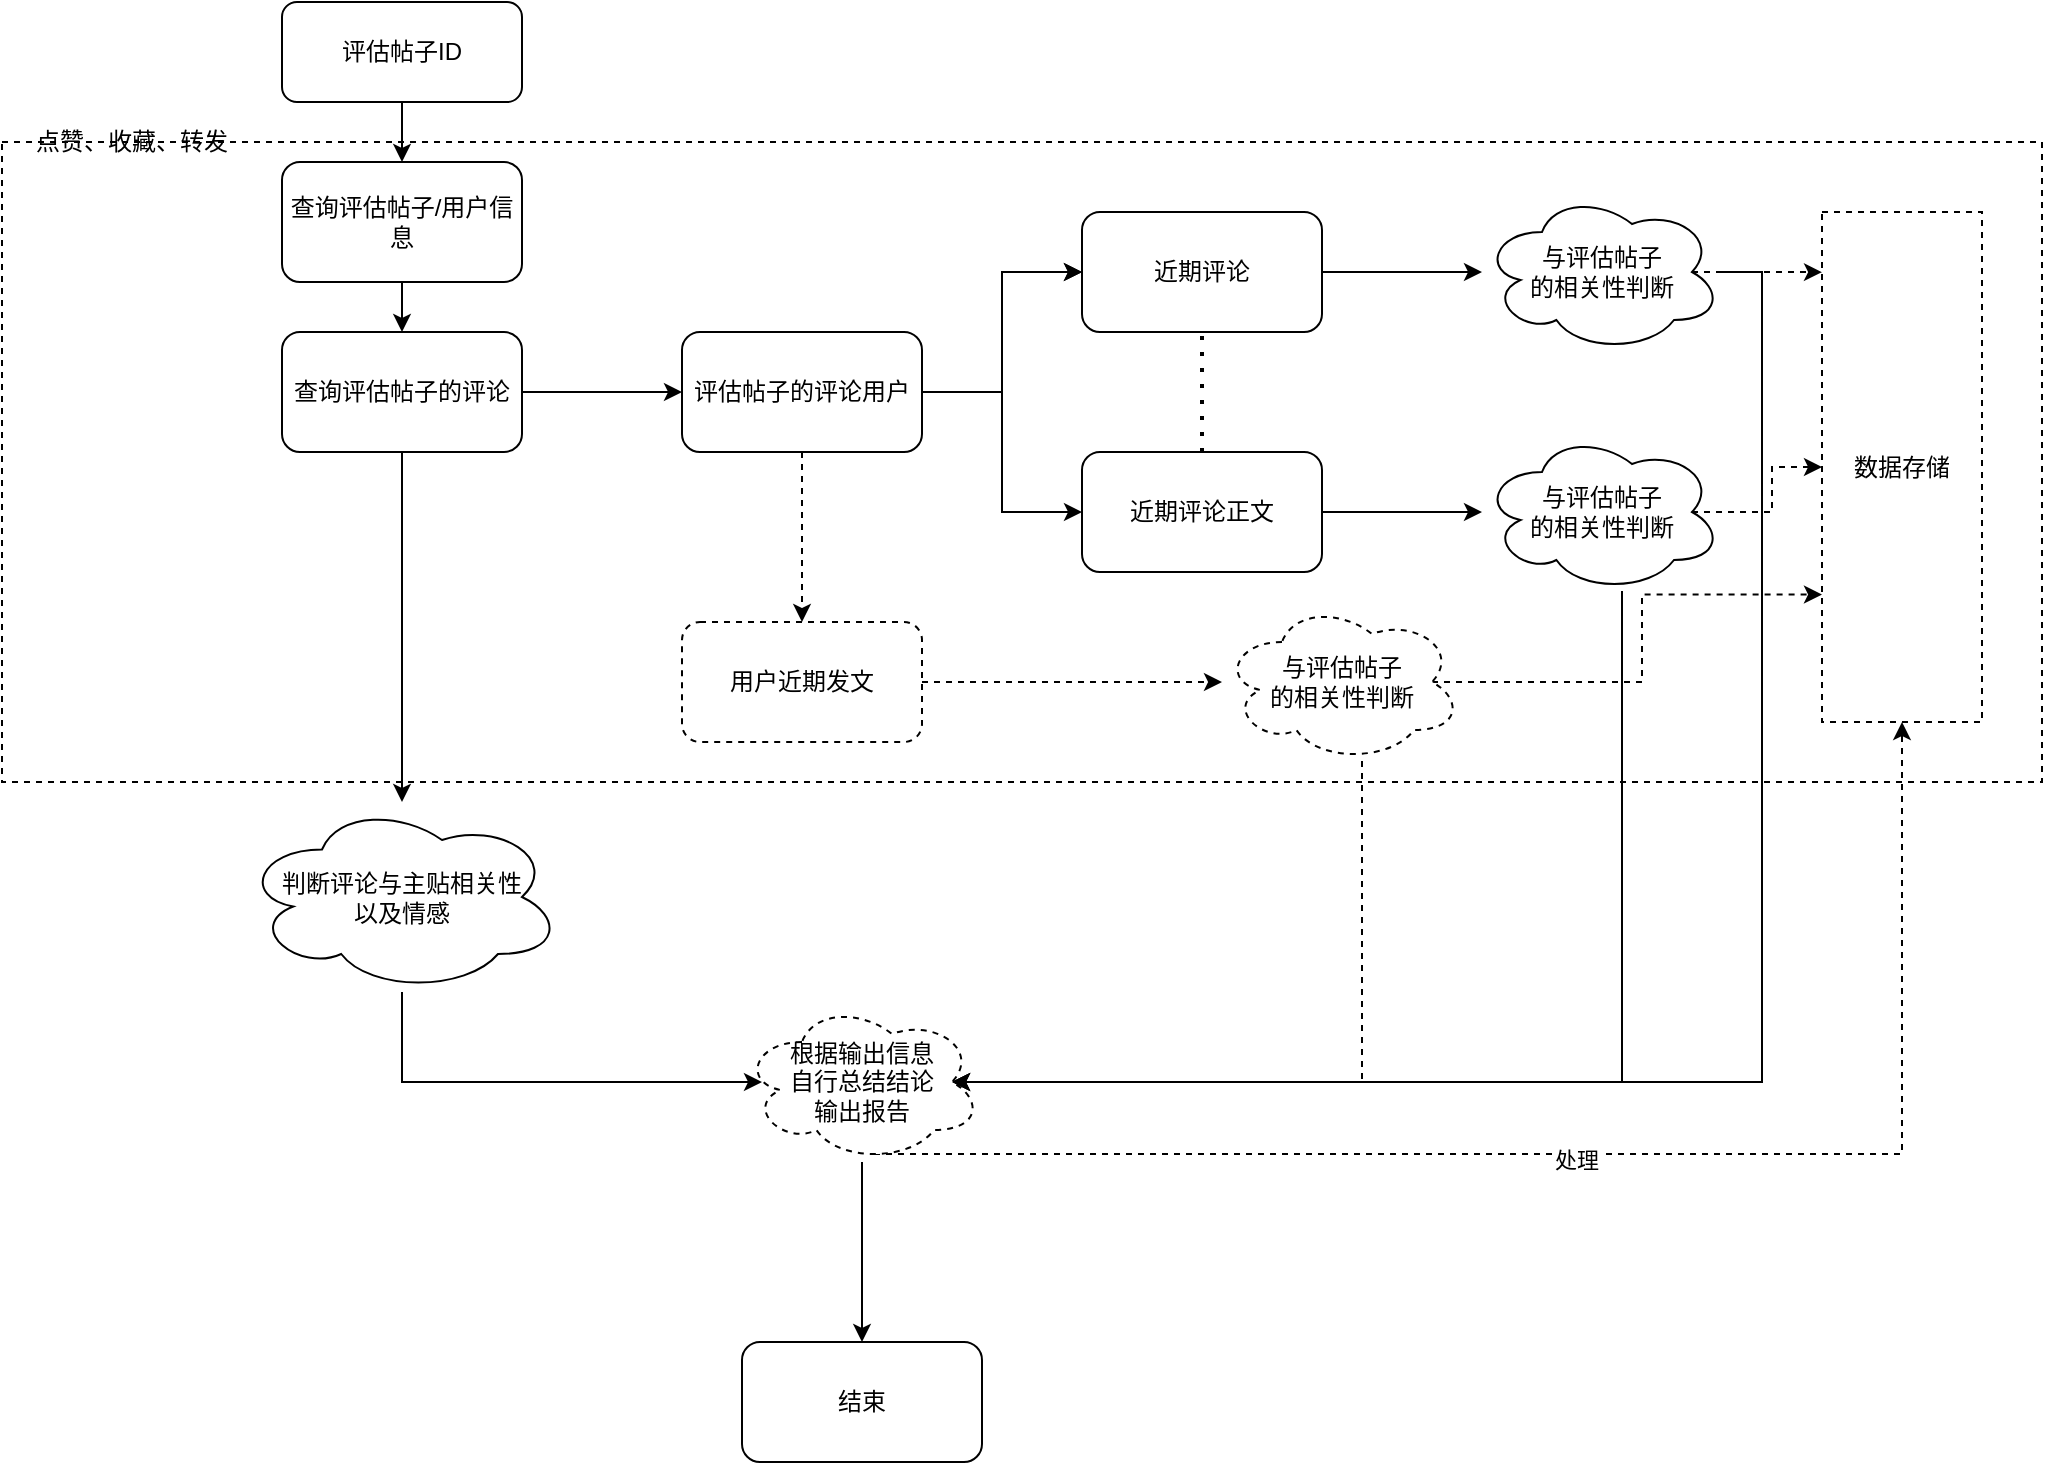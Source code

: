 <mxfile version="22.0.6" type="github">
  <diagram name="Page-1" id="Seg9eLYfbvG9fYDRIOxm">
    <mxGraphModel dx="1434" dy="797" grid="1" gridSize="10" guides="1" tooltips="1" connect="1" arrows="1" fold="1" page="1" pageScale="1" pageWidth="2339" pageHeight="3300" math="0" shadow="0">
      <root>
        <mxCell id="0" />
        <mxCell id="1" parent="0" />
        <mxCell id="QYCvOMp_CowarNUwSAN5-10" value="" style="rounded=0;whiteSpace=wrap;html=1;fillStyle=hatch;fillColor=none;dashed=1;" vertex="1" parent="1">
          <mxGeometry x="470" y="80" width="1020" height="320" as="geometry" />
        </mxCell>
        <mxCell id="hK698nOwGelB4IAssb44-3" value="" style="edgeStyle=orthogonalEdgeStyle;rounded=0;orthogonalLoop=1;jettySize=auto;html=1;" parent="1" source="hK698nOwGelB4IAssb44-16" target="hK698nOwGelB4IAssb44-2" edge="1">
          <mxGeometry relative="1" as="geometry" />
        </mxCell>
        <mxCell id="hK698nOwGelB4IAssb44-1" value="评估帖子ID" style="rounded=1;whiteSpace=wrap;html=1;" parent="1" vertex="1">
          <mxGeometry x="610" y="10" width="120" height="50" as="geometry" />
        </mxCell>
        <mxCell id="hK698nOwGelB4IAssb44-5" value="" style="edgeStyle=orthogonalEdgeStyle;rounded=0;orthogonalLoop=1;jettySize=auto;html=1;" parent="1" source="hK698nOwGelB4IAssb44-2" target="hK698nOwGelB4IAssb44-4" edge="1">
          <mxGeometry relative="1" as="geometry" />
        </mxCell>
        <mxCell id="hK698nOwGelB4IAssb44-7" value="" style="edgeStyle=orthogonalEdgeStyle;rounded=0;orthogonalLoop=1;jettySize=auto;html=1;" parent="1" source="hK698nOwGelB4IAssb44-2" target="hK698nOwGelB4IAssb44-6" edge="1">
          <mxGeometry relative="1" as="geometry" />
        </mxCell>
        <mxCell id="hK698nOwGelB4IAssb44-2" value="查询评估帖子的评论" style="rounded=1;whiteSpace=wrap;html=1;" parent="1" vertex="1">
          <mxGeometry x="610" y="175" width="120" height="60" as="geometry" />
        </mxCell>
        <mxCell id="hK698nOwGelB4IAssb44-32" value="" style="edgeStyle=orthogonalEdgeStyle;rounded=0;orthogonalLoop=1;jettySize=auto;html=1;" parent="1" source="hK698nOwGelB4IAssb44-4" edge="1">
          <mxGeometry relative="1" as="geometry">
            <mxPoint x="850" y="550" as="targetPoint" />
            <Array as="points">
              <mxPoint x="670" y="550" />
            </Array>
          </mxGeometry>
        </mxCell>
        <mxCell id="hK698nOwGelB4IAssb44-4" value="判断评论与主贴相关性&lt;br&gt;以及情感" style="ellipse;shape=cloud;whiteSpace=wrap;html=1;rounded=1;" parent="1" vertex="1">
          <mxGeometry x="590" y="410" width="160" height="95" as="geometry" />
        </mxCell>
        <mxCell id="hK698nOwGelB4IAssb44-9" value="" style="edgeStyle=orthogonalEdgeStyle;rounded=0;orthogonalLoop=1;jettySize=auto;html=1;" parent="1" source="hK698nOwGelB4IAssb44-6" target="hK698nOwGelB4IAssb44-8" edge="1">
          <mxGeometry relative="1" as="geometry" />
        </mxCell>
        <mxCell id="hK698nOwGelB4IAssb44-10" value="" style="edgeStyle=orthogonalEdgeStyle;rounded=0;orthogonalLoop=1;jettySize=auto;html=1;" parent="1" source="hK698nOwGelB4IAssb44-6" target="hK698nOwGelB4IAssb44-8" edge="1">
          <mxGeometry relative="1" as="geometry" />
        </mxCell>
        <mxCell id="hK698nOwGelB4IAssb44-11" style="edgeStyle=orthogonalEdgeStyle;rounded=0;orthogonalLoop=1;jettySize=auto;html=1;exitX=1;exitY=0.5;exitDx=0;exitDy=0;entryX=0;entryY=0.5;entryDx=0;entryDy=0;" parent="1" source="hK698nOwGelB4IAssb44-6" target="hK698nOwGelB4IAssb44-12" edge="1">
          <mxGeometry relative="1" as="geometry">
            <mxPoint x="1010" y="260" as="targetPoint" />
          </mxGeometry>
        </mxCell>
        <mxCell id="QYCvOMp_CowarNUwSAN5-3" value="" style="edgeStyle=orthogonalEdgeStyle;rounded=0;orthogonalLoop=1;jettySize=auto;html=1;dashed=1;" edge="1" parent="1" source="hK698nOwGelB4IAssb44-6" target="QYCvOMp_CowarNUwSAN5-2">
          <mxGeometry relative="1" as="geometry" />
        </mxCell>
        <mxCell id="hK698nOwGelB4IAssb44-6" value="评估帖子的评论用户" style="rounded=1;whiteSpace=wrap;html=1;" parent="1" vertex="1">
          <mxGeometry x="810" y="175" width="120" height="60" as="geometry" />
        </mxCell>
        <mxCell id="hK698nOwGelB4IAssb44-15" value="" style="edgeStyle=orthogonalEdgeStyle;rounded=0;orthogonalLoop=1;jettySize=auto;html=1;" parent="1" source="hK698nOwGelB4IAssb44-8" target="hK698nOwGelB4IAssb44-14" edge="1">
          <mxGeometry relative="1" as="geometry" />
        </mxCell>
        <mxCell id="hK698nOwGelB4IAssb44-8" value="近期评论" style="rounded=1;whiteSpace=wrap;html=1;" parent="1" vertex="1">
          <mxGeometry x="1010" y="115" width="120" height="60" as="geometry" />
        </mxCell>
        <mxCell id="hK698nOwGelB4IAssb44-19" value="" style="edgeStyle=orthogonalEdgeStyle;rounded=0;orthogonalLoop=1;jettySize=auto;html=1;" parent="1" source="hK698nOwGelB4IAssb44-12" target="hK698nOwGelB4IAssb44-18" edge="1">
          <mxGeometry relative="1" as="geometry" />
        </mxCell>
        <mxCell id="hK698nOwGelB4IAssb44-12" value="近期评论正文" style="rounded=1;whiteSpace=wrap;html=1;" parent="1" vertex="1">
          <mxGeometry x="1010" y="235" width="120" height="60" as="geometry" />
        </mxCell>
        <mxCell id="hK698nOwGelB4IAssb44-13" value="" style="endArrow=none;dashed=1;html=1;dashPattern=1 3;strokeWidth=2;rounded=0;entryX=0.5;entryY=1;entryDx=0;entryDy=0;exitX=0.5;exitY=0;exitDx=0;exitDy=0;" parent="1" source="hK698nOwGelB4IAssb44-12" target="hK698nOwGelB4IAssb44-8" edge="1">
          <mxGeometry width="50" height="50" relative="1" as="geometry">
            <mxPoint x="1050" y="240" as="sourcePoint" />
            <mxPoint x="1100" y="190" as="targetPoint" />
          </mxGeometry>
        </mxCell>
        <mxCell id="hK698nOwGelB4IAssb44-14" value="与评估帖子&lt;br&gt;的相关性判断" style="ellipse;shape=cloud;whiteSpace=wrap;html=1;rounded=1;" parent="1" vertex="1">
          <mxGeometry x="1210" y="105" width="120" height="80" as="geometry" />
        </mxCell>
        <mxCell id="hK698nOwGelB4IAssb44-17" value="" style="edgeStyle=orthogonalEdgeStyle;rounded=0;orthogonalLoop=1;jettySize=auto;html=1;" parent="1" source="hK698nOwGelB4IAssb44-1" target="hK698nOwGelB4IAssb44-16" edge="1">
          <mxGeometry relative="1" as="geometry">
            <mxPoint x="670" y="60" as="sourcePoint" />
            <mxPoint x="670" y="175" as="targetPoint" />
          </mxGeometry>
        </mxCell>
        <mxCell id="hK698nOwGelB4IAssb44-16" value="查询评估帖子/用户信息" style="rounded=1;whiteSpace=wrap;html=1;" parent="1" vertex="1">
          <mxGeometry x="610" y="90" width="120" height="60" as="geometry" />
        </mxCell>
        <mxCell id="QYCvOMp_CowarNUwSAN5-20" style="edgeStyle=orthogonalEdgeStyle;rounded=0;orthogonalLoop=1;jettySize=auto;html=1;exitX=0.875;exitY=0.5;exitDx=0;exitDy=0;exitPerimeter=0;entryX=0;entryY=0.5;entryDx=0;entryDy=0;dashed=1;" edge="1" parent="1" source="hK698nOwGelB4IAssb44-18" target="QYCvOMp_CowarNUwSAN5-18">
          <mxGeometry relative="1" as="geometry" />
        </mxCell>
        <mxCell id="hK698nOwGelB4IAssb44-18" value="与评估帖子&lt;br style=&quot;border-color: var(--border-color);&quot;&gt;的相关性判断" style="ellipse;shape=cloud;whiteSpace=wrap;html=1;rounded=1;" parent="1" vertex="1">
          <mxGeometry x="1210" y="225" width="120" height="80" as="geometry" />
        </mxCell>
        <mxCell id="hK698nOwGelB4IAssb44-33" style="edgeStyle=orthogonalEdgeStyle;rounded=0;orthogonalLoop=1;jettySize=auto;html=1;entryX=0.875;entryY=0.5;entryDx=0;entryDy=0;entryPerimeter=0;" parent="1" source="hK698nOwGelB4IAssb44-18" edge="1" target="QYCvOMp_CowarNUwSAN5-4">
          <mxGeometry relative="1" as="geometry">
            <mxPoint x="955" y="550" as="targetPoint" />
            <Array as="points">
              <mxPoint x="1280" y="550" />
            </Array>
          </mxGeometry>
        </mxCell>
        <mxCell id="hK698nOwGelB4IAssb44-34" style="edgeStyle=orthogonalEdgeStyle;rounded=0;orthogonalLoop=1;jettySize=auto;html=1;entryX=0.875;entryY=0.5;entryDx=0;entryDy=0;entryPerimeter=0;" parent="1" source="hK698nOwGelB4IAssb44-14" target="QYCvOMp_CowarNUwSAN5-4" edge="1">
          <mxGeometry relative="1" as="geometry">
            <mxPoint x="970" y="550" as="targetPoint" />
            <Array as="points">
              <mxPoint x="1350" y="145" />
              <mxPoint x="1350" y="550" />
            </Array>
          </mxGeometry>
        </mxCell>
        <mxCell id="QYCvOMp_CowarNUwSAN5-13" value="" style="edgeStyle=orthogonalEdgeStyle;rounded=0;orthogonalLoop=1;jettySize=auto;html=1;dashed=1;" edge="1" parent="1" source="QYCvOMp_CowarNUwSAN5-2" target="QYCvOMp_CowarNUwSAN5-12">
          <mxGeometry relative="1" as="geometry" />
        </mxCell>
        <mxCell id="QYCvOMp_CowarNUwSAN5-2" value="用户近期发文" style="rounded=1;whiteSpace=wrap;html=1;dashed=1;" vertex="1" parent="1">
          <mxGeometry x="810" y="320" width="120" height="60" as="geometry" />
        </mxCell>
        <mxCell id="QYCvOMp_CowarNUwSAN5-9" value="" style="edgeStyle=orthogonalEdgeStyle;rounded=0;orthogonalLoop=1;jettySize=auto;html=1;" edge="1" parent="1" source="QYCvOMp_CowarNUwSAN5-4" target="QYCvOMp_CowarNUwSAN5-8">
          <mxGeometry relative="1" as="geometry" />
        </mxCell>
        <mxCell id="QYCvOMp_CowarNUwSAN5-22" style="edgeStyle=orthogonalEdgeStyle;rounded=0;orthogonalLoop=1;jettySize=auto;html=1;exitX=0.55;exitY=0.95;exitDx=0;exitDy=0;exitPerimeter=0;dashed=1;" edge="1" parent="1" source="QYCvOMp_CowarNUwSAN5-4" target="QYCvOMp_CowarNUwSAN5-18">
          <mxGeometry relative="1" as="geometry" />
        </mxCell>
        <mxCell id="QYCvOMp_CowarNUwSAN5-23" value="处理" style="edgeLabel;html=1;align=center;verticalAlign=middle;resizable=0;points=[];" vertex="1" connectable="0" parent="QYCvOMp_CowarNUwSAN5-22">
          <mxGeometry x="-0.04" y="-3" relative="1" as="geometry">
            <mxPoint as="offset" />
          </mxGeometry>
        </mxCell>
        <mxCell id="QYCvOMp_CowarNUwSAN5-4" value="根据输出信息&lt;br&gt;自行总结结论&lt;br&gt;输出报告" style="ellipse;shape=cloud;whiteSpace=wrap;html=1;dashed=1;" vertex="1" parent="1">
          <mxGeometry x="840" y="510" width="120" height="80" as="geometry" />
        </mxCell>
        <mxCell id="QYCvOMp_CowarNUwSAN5-8" value="结束" style="rounded=1;whiteSpace=wrap;html=1;" vertex="1" parent="1">
          <mxGeometry x="840" y="680" width="120" height="60" as="geometry" />
        </mxCell>
        <mxCell id="QYCvOMp_CowarNUwSAN5-11" value="点赞、收藏、转发" style="text;html=1;strokeColor=none;fillColor=none;align=center;verticalAlign=middle;whiteSpace=wrap;rounded=0;" vertex="1" parent="1">
          <mxGeometry x="480" y="70" width="110" height="20" as="geometry" />
        </mxCell>
        <mxCell id="QYCvOMp_CowarNUwSAN5-21" style="edgeStyle=orthogonalEdgeStyle;rounded=0;orthogonalLoop=1;jettySize=auto;html=1;exitX=0.875;exitY=0.5;exitDx=0;exitDy=0;exitPerimeter=0;entryX=0;entryY=0.75;entryDx=0;entryDy=0;dashed=1;" edge="1" parent="1" source="QYCvOMp_CowarNUwSAN5-12" target="QYCvOMp_CowarNUwSAN5-18">
          <mxGeometry relative="1" as="geometry" />
        </mxCell>
        <mxCell id="QYCvOMp_CowarNUwSAN5-12" value="与评估帖子&lt;br style=&quot;border-color: var(--border-color);&quot;&gt;的相关性判断" style="ellipse;shape=cloud;whiteSpace=wrap;html=1;rounded=1;dashed=1;" vertex="1" parent="1">
          <mxGeometry x="1080" y="310" width="120" height="80" as="geometry" />
        </mxCell>
        <mxCell id="QYCvOMp_CowarNUwSAN5-14" style="edgeStyle=orthogonalEdgeStyle;rounded=0;orthogonalLoop=1;jettySize=auto;html=1;entryX=0.875;entryY=0.5;entryDx=0;entryDy=0;entryPerimeter=0;dashed=1;" edge="1" parent="1" source="QYCvOMp_CowarNUwSAN5-12" target="QYCvOMp_CowarNUwSAN5-4">
          <mxGeometry relative="1" as="geometry">
            <Array as="points">
              <mxPoint x="1150" y="550" />
            </Array>
          </mxGeometry>
        </mxCell>
        <mxCell id="QYCvOMp_CowarNUwSAN5-18" value="数据存储" style="rounded=0;whiteSpace=wrap;html=1;dashed=1;" vertex="1" parent="1">
          <mxGeometry x="1380" y="115" width="80" height="255" as="geometry" />
        </mxCell>
        <mxCell id="QYCvOMp_CowarNUwSAN5-19" style="edgeStyle=orthogonalEdgeStyle;rounded=0;orthogonalLoop=1;jettySize=auto;html=1;exitX=0.875;exitY=0.5;exitDx=0;exitDy=0;exitPerimeter=0;entryX=0;entryY=0.118;entryDx=0;entryDy=0;entryPerimeter=0;dashed=1;" edge="1" parent="1" source="hK698nOwGelB4IAssb44-14" target="QYCvOMp_CowarNUwSAN5-18">
          <mxGeometry relative="1" as="geometry" />
        </mxCell>
      </root>
    </mxGraphModel>
  </diagram>
</mxfile>
